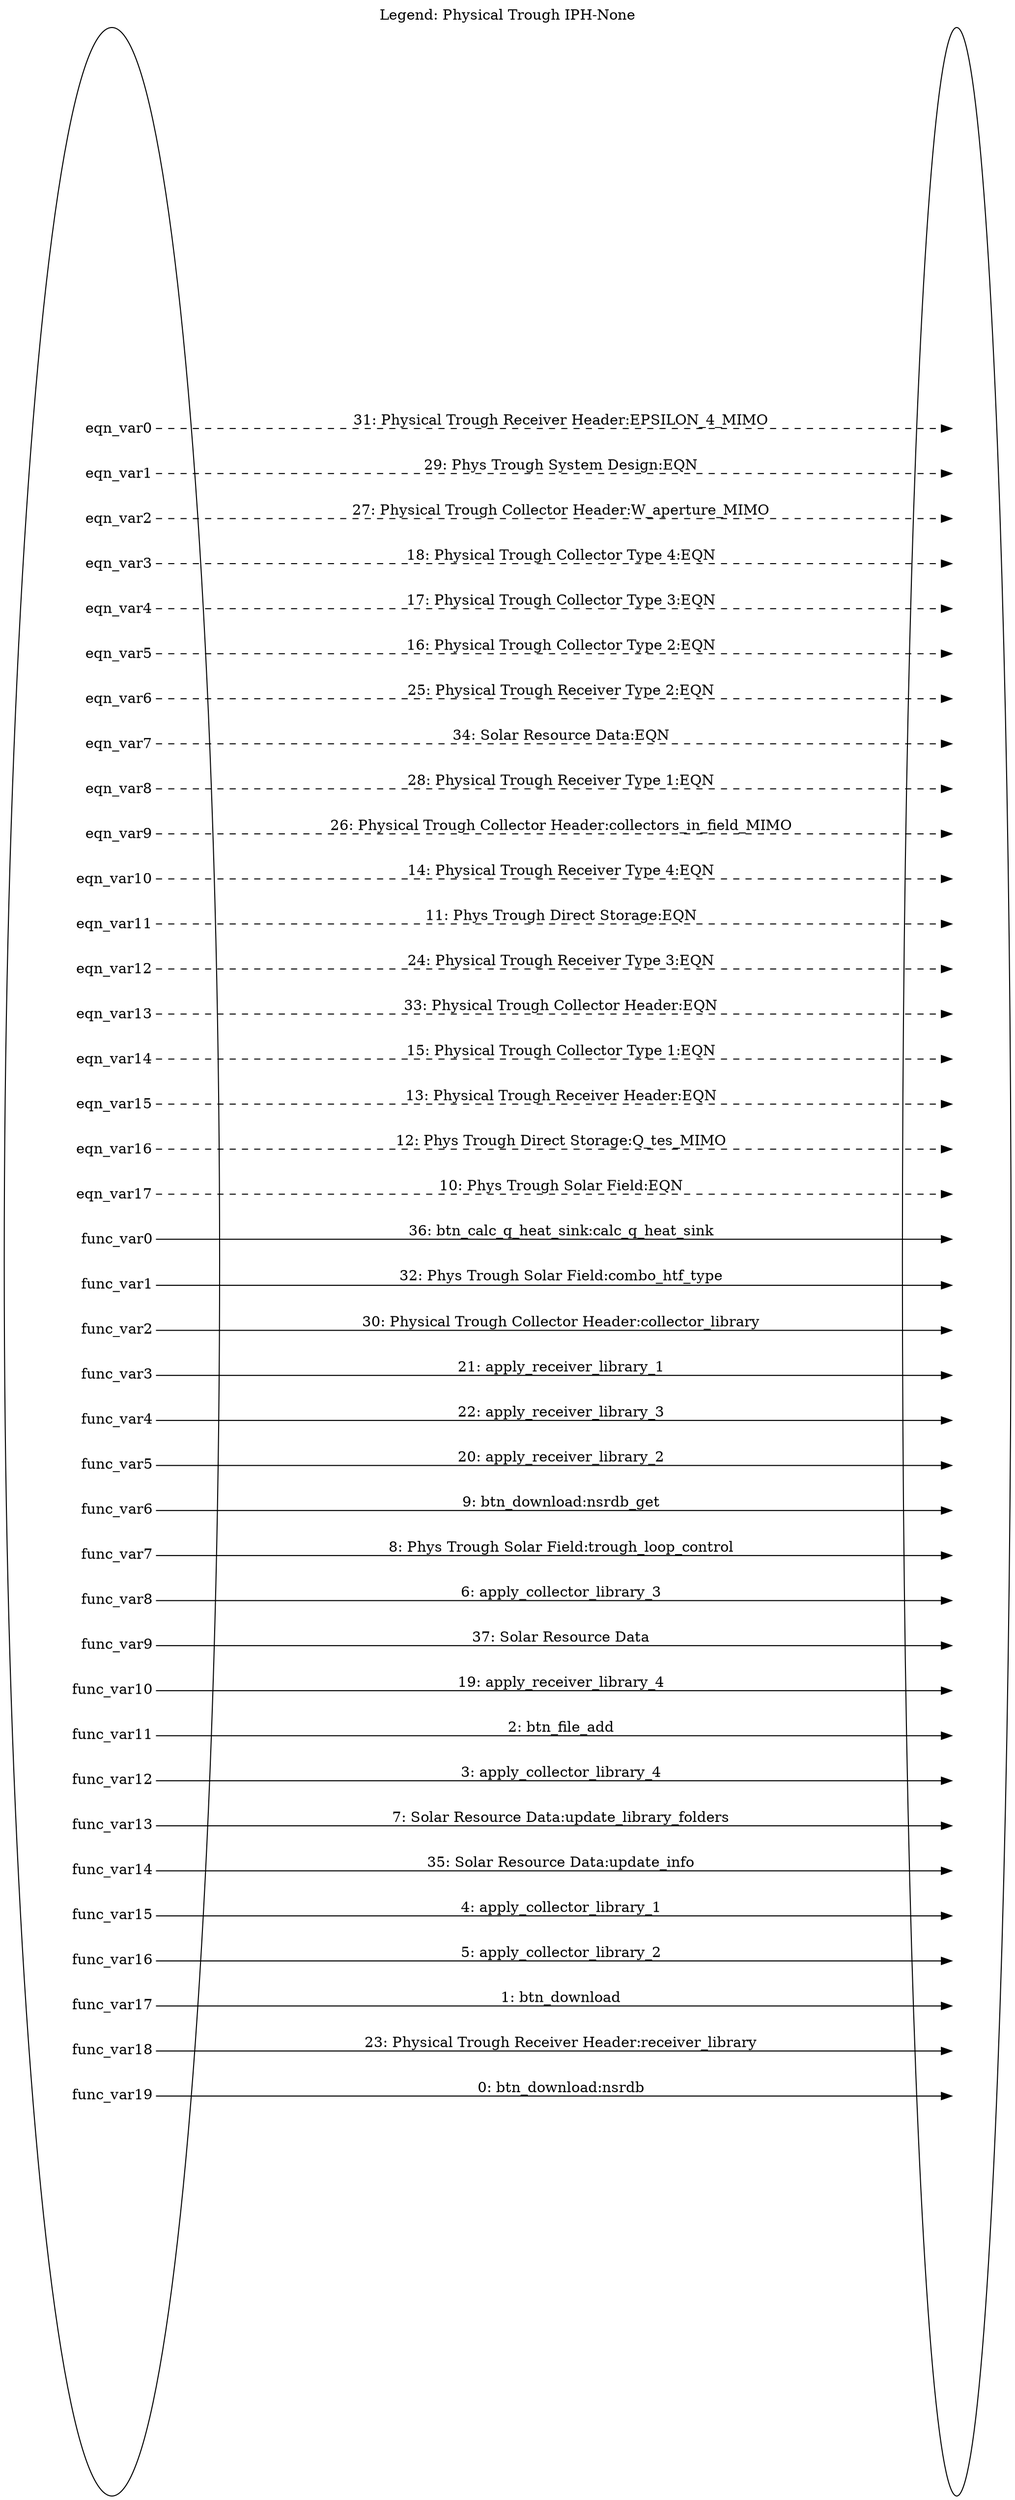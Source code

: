 digraph PhysicalTroughIPH_None_legend {
	label="Legend: Physical Trough IPH-None";
	labelloc=top;
	rankdir=LR;	ranksep="3";
	key [label=<<table border="0" cellpadding="2" cellspacing="25" cellborder="0">
	<tr><td align="right" port="e0">eqn_var0</td></tr>
	<tr><td align="right" port="e1">eqn_var1</td></tr>
	<tr><td align="right" port="e2">eqn_var2</td></tr>
	<tr><td align="right" port="e3">eqn_var3</td></tr>
	<tr><td align="right" port="e4">eqn_var4</td></tr>
	<tr><td align="right" port="e5">eqn_var5</td></tr>
	<tr><td align="right" port="e6">eqn_var6</td></tr>
	<tr><td align="right" port="e7">eqn_var7</td></tr>
	<tr><td align="right" port="e8">eqn_var8</td></tr>
	<tr><td align="right" port="e9">eqn_var9</td></tr>
	<tr><td align="right" port="e10">eqn_var10</td></tr>
	<tr><td align="right" port="e11">eqn_var11</td></tr>
	<tr><td align="right" port="e12">eqn_var12</td></tr>
	<tr><td align="right" port="e13">eqn_var13</td></tr>
	<tr><td align="right" port="e14">eqn_var14</td></tr>
	<tr><td align="right" port="e15">eqn_var15</td></tr>
	<tr><td align="right" port="e16">eqn_var16</td></tr>
	<tr><td align="right" port="e17">eqn_var17</td></tr>
	<tr><td align="right" port="o0">func_var0</td></tr>
	<tr><td align="right" port="o1">func_var1</td></tr>
	<tr><td align="right" port="o2">func_var2</td></tr>
	<tr><td align="right" port="o3">func_var3</td></tr>
	<tr><td align="right" port="o4">func_var4</td></tr>
	<tr><td align="right" port="o5">func_var5</td></tr>
	<tr><td align="right" port="o6">func_var6</td></tr>
	<tr><td align="right" port="o7">func_var7</td></tr>
	<tr><td align="right" port="o8">func_var8</td></tr>
	<tr><td align="right" port="o9">func_var9</td></tr>
	<tr><td align="right" port="o10">func_var10</td></tr>
	<tr><td align="right" port="o11">func_var11</td></tr>
	<tr><td align="right" port="o12">func_var12</td></tr>
	<tr><td align="right" port="o13">func_var13</td></tr>
	<tr><td align="right" port="o14">func_var14</td></tr>
	<tr><td align="right" port="o15">func_var15</td></tr>
	<tr><td align="right" port="o16">func_var16</td></tr>
	<tr><td align="right" port="o17">func_var17</td></tr>
	<tr><td align="right" port="o18">func_var18</td></tr>
	<tr><td align="right" port="o19">func_var19</td></tr>
	</table>>]
	key2 [label=<<table border="0" cellpadding="2" cellspacing="25" cellborder="0">
	<tr><td port="e0">&nbsp;</td></tr>
	<tr><td port="e1">&nbsp;</td></tr>
	<tr><td port="e2">&nbsp;</td></tr>
	<tr><td port="e3">&nbsp;</td></tr>
	<tr><td port="e4">&nbsp;</td></tr>
	<tr><td port="e5">&nbsp;</td></tr>
	<tr><td port="e6">&nbsp;</td></tr>
	<tr><td port="e7">&nbsp;</td></tr>
	<tr><td port="e8">&nbsp;</td></tr>
	<tr><td port="e9">&nbsp;</td></tr>
	<tr><td port="e10">&nbsp;</td></tr>
	<tr><td port="e11">&nbsp;</td></tr>
	<tr><td port="e12">&nbsp;</td></tr>
	<tr><td port="e13">&nbsp;</td></tr>
	<tr><td port="e14">&nbsp;</td></tr>
	<tr><td port="e15">&nbsp;</td></tr>
	<tr><td port="e16">&nbsp;</td></tr>
	<tr><td port="e17">&nbsp;</td></tr>
	<tr><td port="o0">&nbsp;</td></tr>
	<tr><td port="o1">&nbsp;</td></tr>
	<tr><td port="o2">&nbsp;</td></tr>
	<tr><td port="o3">&nbsp;</td></tr>
	<tr><td port="o4">&nbsp;</td></tr>
	<tr><td port="o5">&nbsp;</td></tr>
	<tr><td port="o6">&nbsp;</td></tr>
	<tr><td port="o7">&nbsp;</td></tr>
	<tr><td port="o8">&nbsp;</td></tr>
	<tr><td port="o9">&nbsp;</td></tr>
	<tr><td port="o10">&nbsp;</td></tr>
	<tr><td port="o11">&nbsp;</td></tr>
	<tr><td port="o12">&nbsp;</td></tr>
	<tr><td port="o13">&nbsp;</td></tr>
	<tr><td port="o14">&nbsp;</td></tr>
	<tr><td port="o15">&nbsp;</td></tr>
	<tr><td port="o16">&nbsp;</td></tr>
	<tr><td port="o17">&nbsp;</td></tr>
	<tr><td port="o18">&nbsp;</td></tr>
	<tr><td port="o19">&nbsp;</td></tr>
	</table>>]
	key:e0:e -> key2:e0:w [style=dashed, label="31: Physical Trough Receiver Header:EPSILON_4_MIMO"]
	key:e1:e -> key2:e1:w [style=dashed, label="29: Phys Trough System Design:EQN"]
	key:e2:e -> key2:e2:w [style=dashed, label="27: Physical Trough Collector Header:W_aperture_MIMO"]
	key:e3:e -> key2:e3:w [style=dashed, label="18: Physical Trough Collector Type 4:EQN"]
	key:e4:e -> key2:e4:w [style=dashed, label="17: Physical Trough Collector Type 3:EQN"]
	key:e5:e -> key2:e5:w [style=dashed, label="16: Physical Trough Collector Type 2:EQN"]
	key:e6:e -> key2:e6:w [style=dashed, label="25: Physical Trough Receiver Type 2:EQN"]
	key:e7:e -> key2:e7:w [style=dashed, label="34: Solar Resource Data:EQN"]
	key:e8:e -> key2:e8:w [style=dashed, label="28: Physical Trough Receiver Type 1:EQN"]
	key:e9:e -> key2:e9:w [style=dashed, label="26: Physical Trough Collector Header:collectors_in_field_MIMO"]
	key:e10:e -> key2:e10:w [style=dashed, label="14: Physical Trough Receiver Type 4:EQN"]
	key:e11:e -> key2:e11:w [style=dashed, label="11: Phys Trough Direct Storage:EQN"]
	key:e12:e -> key2:e12:w [style=dashed, label="24: Physical Trough Receiver Type 3:EQN"]
	key:e13:e -> key2:e13:w [style=dashed, label="33: Physical Trough Collector Header:EQN"]
	key:e14:e -> key2:e14:w [style=dashed, label="15: Physical Trough Collector Type 1:EQN"]
	key:e15:e -> key2:e15:w [style=dashed, label="13: Physical Trough Receiver Header:EQN"]
	key:e16:e -> key2:e16:w [style=dashed, label="12: Phys Trough Direct Storage:Q_tes_MIMO"]
	key:e17:e -> key2:e17:w [style=dashed, label="10: Phys Trough Solar Field:EQN"]
	key:o0:e -> key2:o0:w [label="36: btn_calc_q_heat_sink:calc_q_heat_sink"]
	key:o1:e -> key2:o1:w [label="32: Phys Trough Solar Field:combo_htf_type"]
	key:o2:e -> key2:o2:w [label="30: Physical Trough Collector Header:collector_library"]
	key:o3:e -> key2:o3:w [label="21: apply_receiver_library_1"]
	key:o4:e -> key2:o4:w [label="22: apply_receiver_library_3"]
	key:o5:e -> key2:o5:w [label="20: apply_receiver_library_2"]
	key:o6:e -> key2:o6:w [label="9: btn_download:nsrdb_get"]
	key:o7:e -> key2:o7:w [label="8: Phys Trough Solar Field:trough_loop_control"]
	key:o8:e -> key2:o8:w [label="6: apply_collector_library_3"]
	key:o9:e -> key2:o9:w [label="37: Solar Resource Data"]
	key:o10:e -> key2:o10:w [label="19: apply_receiver_library_4"]
	key:o11:e -> key2:o11:w [label="2: btn_file_add"]
	key:o12:e -> key2:o12:w [label="3: apply_collector_library_4"]
	key:o13:e -> key2:o13:w [label="7: Solar Resource Data:update_library_folders"]
	key:o14:e -> key2:o14:w [label="35: Solar Resource Data:update_info"]
	key:o15:e -> key2:o15:w [label="4: apply_collector_library_1"]
	key:o16:e -> key2:o16:w [label="5: apply_collector_library_2"]
	key:o17:e -> key2:o17:w [label="1: btn_download"]
	key:o18:e -> key2:o18:w [label="23: Physical Trough Receiver Header:receiver_library"]
	key:o19:e -> key2:o19:w [label="0: btn_download:nsrdb"]
}